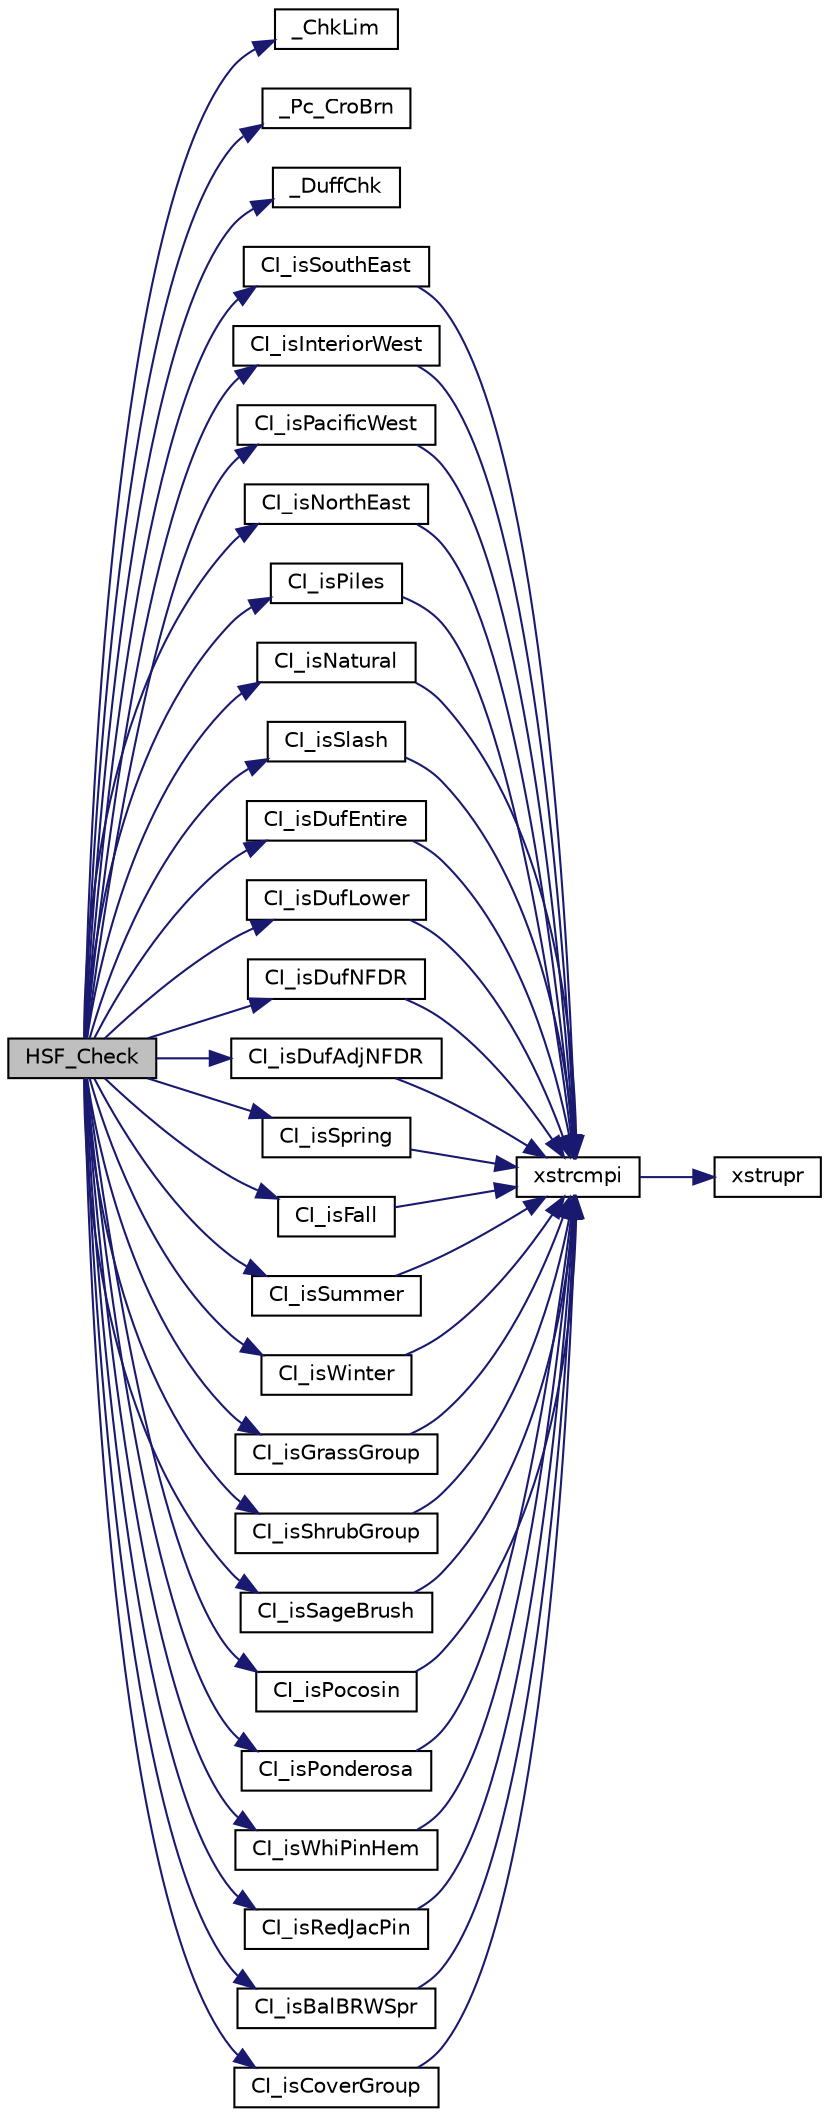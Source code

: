 digraph "HSF_Check"
{
  edge [fontname="Helvetica",fontsize="10",labelfontname="Helvetica",labelfontsize="10"];
  node [fontname="Helvetica",fontsize="10",shape=record];
  rankdir="LR";
  Node1 [label="HSF_Check",height=0.2,width=0.4,color="black", fillcolor="grey75", style="filled", fontcolor="black"];
  Node1 -> Node2 [color="midnightblue",fontsize="10",style="solid",fontname="Helvetica"];
  Node2 [label="_ChkLim",height=0.2,width=0.4,color="black", fillcolor="white", style="filled",URL="$fof__hsf_8c.html#a087697f6572c77b52246185dd6b309e0"];
  Node1 -> Node3 [color="midnightblue",fontsize="10",style="solid",fontname="Helvetica"];
  Node3 [label="_Pc_CroBrn",height=0.2,width=0.4,color="black", fillcolor="white", style="filled",URL="$fof__hsf_8c.html#a575e03844aa7a1504ddb91df1a1c9752"];
  Node1 -> Node4 [color="midnightblue",fontsize="10",style="solid",fontname="Helvetica"];
  Node4 [label="_DuffChk",height=0.2,width=0.4,color="black", fillcolor="white", style="filled",URL="$fof__hsf_8c.html#a794472e02673a3696699e17bd127b86b"];
  Node1 -> Node5 [color="midnightblue",fontsize="10",style="solid",fontname="Helvetica"];
  Node5 [label="CI_isSouthEast",height=0.2,width=0.4,color="black", fillcolor="white", style="filled",URL="$fof__ci_8c.html#a3c38c2d4b1bced3ff317ec9abe2abe84"];
  Node5 -> Node6 [color="midnightblue",fontsize="10",style="solid",fontname="Helvetica"];
  Node6 [label="xstrcmpi",height=0.2,width=0.4,color="black", fillcolor="white", style="filled",URL="$fof__ansi_8h.html#ae4a2af8fafbd412557cbf887bb828c13"];
  Node6 -> Node7 [color="midnightblue",fontsize="10",style="solid",fontname="Helvetica"];
  Node7 [label="xstrupr",height=0.2,width=0.4,color="black", fillcolor="white", style="filled",URL="$fof__unix_8c.html#a597515502edd92634b421f7f86824375"];
  Node1 -> Node8 [color="midnightblue",fontsize="10",style="solid",fontname="Helvetica"];
  Node8 [label="CI_isInteriorWest",height=0.2,width=0.4,color="black", fillcolor="white", style="filled",URL="$fof__ci_8c.html#ab546f4602aa52712183b3e4403e2d1e3"];
  Node8 -> Node6 [color="midnightblue",fontsize="10",style="solid",fontname="Helvetica"];
  Node1 -> Node9 [color="midnightblue",fontsize="10",style="solid",fontname="Helvetica"];
  Node9 [label="CI_isPacificWest",height=0.2,width=0.4,color="black", fillcolor="white", style="filled",URL="$fof__ci_8c.html#a8cac1179f67d615aaa915739e6a2c554"];
  Node9 -> Node6 [color="midnightblue",fontsize="10",style="solid",fontname="Helvetica"];
  Node1 -> Node10 [color="midnightblue",fontsize="10",style="solid",fontname="Helvetica"];
  Node10 [label="CI_isNorthEast",height=0.2,width=0.4,color="black", fillcolor="white", style="filled",URL="$fof__ci_8c.html#a16cd99f1f86f56bcd8a6a95e5373eff1"];
  Node10 -> Node6 [color="midnightblue",fontsize="10",style="solid",fontname="Helvetica"];
  Node1 -> Node11 [color="midnightblue",fontsize="10",style="solid",fontname="Helvetica"];
  Node11 [label="CI_isPiles",height=0.2,width=0.4,color="black", fillcolor="white", style="filled",URL="$fof__ci_8c.html#acac95d76ac4503b6b2cf70a617b55503"];
  Node11 -> Node6 [color="midnightblue",fontsize="10",style="solid",fontname="Helvetica"];
  Node1 -> Node12 [color="midnightblue",fontsize="10",style="solid",fontname="Helvetica"];
  Node12 [label="CI_isNatural",height=0.2,width=0.4,color="black", fillcolor="white", style="filled",URL="$fof__ci_8c.html#a07c69289cef1fc870f00c8153317d4de"];
  Node12 -> Node6 [color="midnightblue",fontsize="10",style="solid",fontname="Helvetica"];
  Node1 -> Node13 [color="midnightblue",fontsize="10",style="solid",fontname="Helvetica"];
  Node13 [label="CI_isSlash",height=0.2,width=0.4,color="black", fillcolor="white", style="filled",URL="$fof__ci_8c.html#a336d87710b45e28076a9c954ade18b7e"];
  Node13 -> Node6 [color="midnightblue",fontsize="10",style="solid",fontname="Helvetica"];
  Node1 -> Node14 [color="midnightblue",fontsize="10",style="solid",fontname="Helvetica"];
  Node14 [label="CI_isDufEntire",height=0.2,width=0.4,color="black", fillcolor="white", style="filled",URL="$fof__ci_8c.html#a7313e8bc3f58e28d49fabdefd3d8c92d"];
  Node14 -> Node6 [color="midnightblue",fontsize="10",style="solid",fontname="Helvetica"];
  Node1 -> Node15 [color="midnightblue",fontsize="10",style="solid",fontname="Helvetica"];
  Node15 [label="CI_isDufLower",height=0.2,width=0.4,color="black", fillcolor="white", style="filled",URL="$fof__ci_8c.html#a871f1b2863359cb57a51cb330a75af0b"];
  Node15 -> Node6 [color="midnightblue",fontsize="10",style="solid",fontname="Helvetica"];
  Node1 -> Node16 [color="midnightblue",fontsize="10",style="solid",fontname="Helvetica"];
  Node16 [label="CI_isDufNFDR",height=0.2,width=0.4,color="black", fillcolor="white", style="filled",URL="$fof__ci_8c.html#a4dc21adf226a404c9f6ad34dd4df3687"];
  Node16 -> Node6 [color="midnightblue",fontsize="10",style="solid",fontname="Helvetica"];
  Node1 -> Node17 [color="midnightblue",fontsize="10",style="solid",fontname="Helvetica"];
  Node17 [label="CI_isDufAdjNFDR",height=0.2,width=0.4,color="black", fillcolor="white", style="filled",URL="$fof__ci_8c.html#ae0c9eed5d7856b096c50bc8d39544fa7"];
  Node17 -> Node6 [color="midnightblue",fontsize="10",style="solid",fontname="Helvetica"];
  Node1 -> Node18 [color="midnightblue",fontsize="10",style="solid",fontname="Helvetica"];
  Node18 [label="CI_isSpring",height=0.2,width=0.4,color="black", fillcolor="white", style="filled",URL="$fof__ci_8c.html#a32fec1f1a37f4f90491ef631fa5a8725"];
  Node18 -> Node6 [color="midnightblue",fontsize="10",style="solid",fontname="Helvetica"];
  Node1 -> Node19 [color="midnightblue",fontsize="10",style="solid",fontname="Helvetica"];
  Node19 [label="CI_isFall",height=0.2,width=0.4,color="black", fillcolor="white", style="filled",URL="$fof__ci_8c.html#a00abde20b9bb3f4b849b04b9870804bb"];
  Node19 -> Node6 [color="midnightblue",fontsize="10",style="solid",fontname="Helvetica"];
  Node1 -> Node20 [color="midnightblue",fontsize="10",style="solid",fontname="Helvetica"];
  Node20 [label="CI_isSummer",height=0.2,width=0.4,color="black", fillcolor="white", style="filled",URL="$fof__ci_8c.html#a17543d800b236c76e34c4db9ddd4649e"];
  Node20 -> Node6 [color="midnightblue",fontsize="10",style="solid",fontname="Helvetica"];
  Node1 -> Node21 [color="midnightblue",fontsize="10",style="solid",fontname="Helvetica"];
  Node21 [label="CI_isWinter",height=0.2,width=0.4,color="black", fillcolor="white", style="filled",URL="$fof__ci_8c.html#a4f4c929a15dd8d77f13dcfac6928c358"];
  Node21 -> Node6 [color="midnightblue",fontsize="10",style="solid",fontname="Helvetica"];
  Node1 -> Node22 [color="midnightblue",fontsize="10",style="solid",fontname="Helvetica"];
  Node22 [label="CI_isGrassGroup",height=0.2,width=0.4,color="black", fillcolor="white", style="filled",URL="$fof__ci_8c.html#a1f7b0b30492c6c18d520fb967cd0588d"];
  Node22 -> Node6 [color="midnightblue",fontsize="10",style="solid",fontname="Helvetica"];
  Node1 -> Node23 [color="midnightblue",fontsize="10",style="solid",fontname="Helvetica"];
  Node23 [label="CI_isShrubGroup",height=0.2,width=0.4,color="black", fillcolor="white", style="filled",URL="$fof__ci_8c.html#a77798e442b3785db1d4def7f647c105d"];
  Node23 -> Node6 [color="midnightblue",fontsize="10",style="solid",fontname="Helvetica"];
  Node1 -> Node24 [color="midnightblue",fontsize="10",style="solid",fontname="Helvetica"];
  Node24 [label="CI_isSageBrush",height=0.2,width=0.4,color="black", fillcolor="white", style="filled",URL="$fof__ci_8c.html#a396777a525bab614bbcaee0eb7456a35"];
  Node24 -> Node6 [color="midnightblue",fontsize="10",style="solid",fontname="Helvetica"];
  Node1 -> Node25 [color="midnightblue",fontsize="10",style="solid",fontname="Helvetica"];
  Node25 [label="CI_isPocosin",height=0.2,width=0.4,color="black", fillcolor="white", style="filled",URL="$fof__ci_8c.html#a958f4ebc11233cac1459e2b6989f576e"];
  Node25 -> Node6 [color="midnightblue",fontsize="10",style="solid",fontname="Helvetica"];
  Node1 -> Node26 [color="midnightblue",fontsize="10",style="solid",fontname="Helvetica"];
  Node26 [label="CI_isPonderosa",height=0.2,width=0.4,color="black", fillcolor="white", style="filled",URL="$fof__ci_8c.html#aebcec5d3d23b3c527eafcab11948c276"];
  Node26 -> Node6 [color="midnightblue",fontsize="10",style="solid",fontname="Helvetica"];
  Node1 -> Node27 [color="midnightblue",fontsize="10",style="solid",fontname="Helvetica"];
  Node27 [label="CI_isWhiPinHem",height=0.2,width=0.4,color="black", fillcolor="white", style="filled",URL="$fof__ci_8c.html#ab1779194887fc47974d2e6c62a9a88ad"];
  Node27 -> Node6 [color="midnightblue",fontsize="10",style="solid",fontname="Helvetica"];
  Node1 -> Node28 [color="midnightblue",fontsize="10",style="solid",fontname="Helvetica"];
  Node28 [label="CI_isRedJacPin",height=0.2,width=0.4,color="black", fillcolor="white", style="filled",URL="$fof__ci_8c.html#ac22b59b40f5a16a081ff664f0ec06d03"];
  Node28 -> Node6 [color="midnightblue",fontsize="10",style="solid",fontname="Helvetica"];
  Node1 -> Node29 [color="midnightblue",fontsize="10",style="solid",fontname="Helvetica"];
  Node29 [label="CI_isBalBRWSpr",height=0.2,width=0.4,color="black", fillcolor="white", style="filled",URL="$fof__ci_8c.html#a5e9d76857efb58db36adebf5a60cf1c4"];
  Node29 -> Node6 [color="midnightblue",fontsize="10",style="solid",fontname="Helvetica"];
  Node1 -> Node30 [color="midnightblue",fontsize="10",style="solid",fontname="Helvetica"];
  Node30 [label="CI_isCoverGroup",height=0.2,width=0.4,color="black", fillcolor="white", style="filled",URL="$fof__ci_8c.html#a65adf9dfe898ff297afc07aaa6086715"];
  Node30 -> Node6 [color="midnightblue",fontsize="10",style="solid",fontname="Helvetica"];
}
